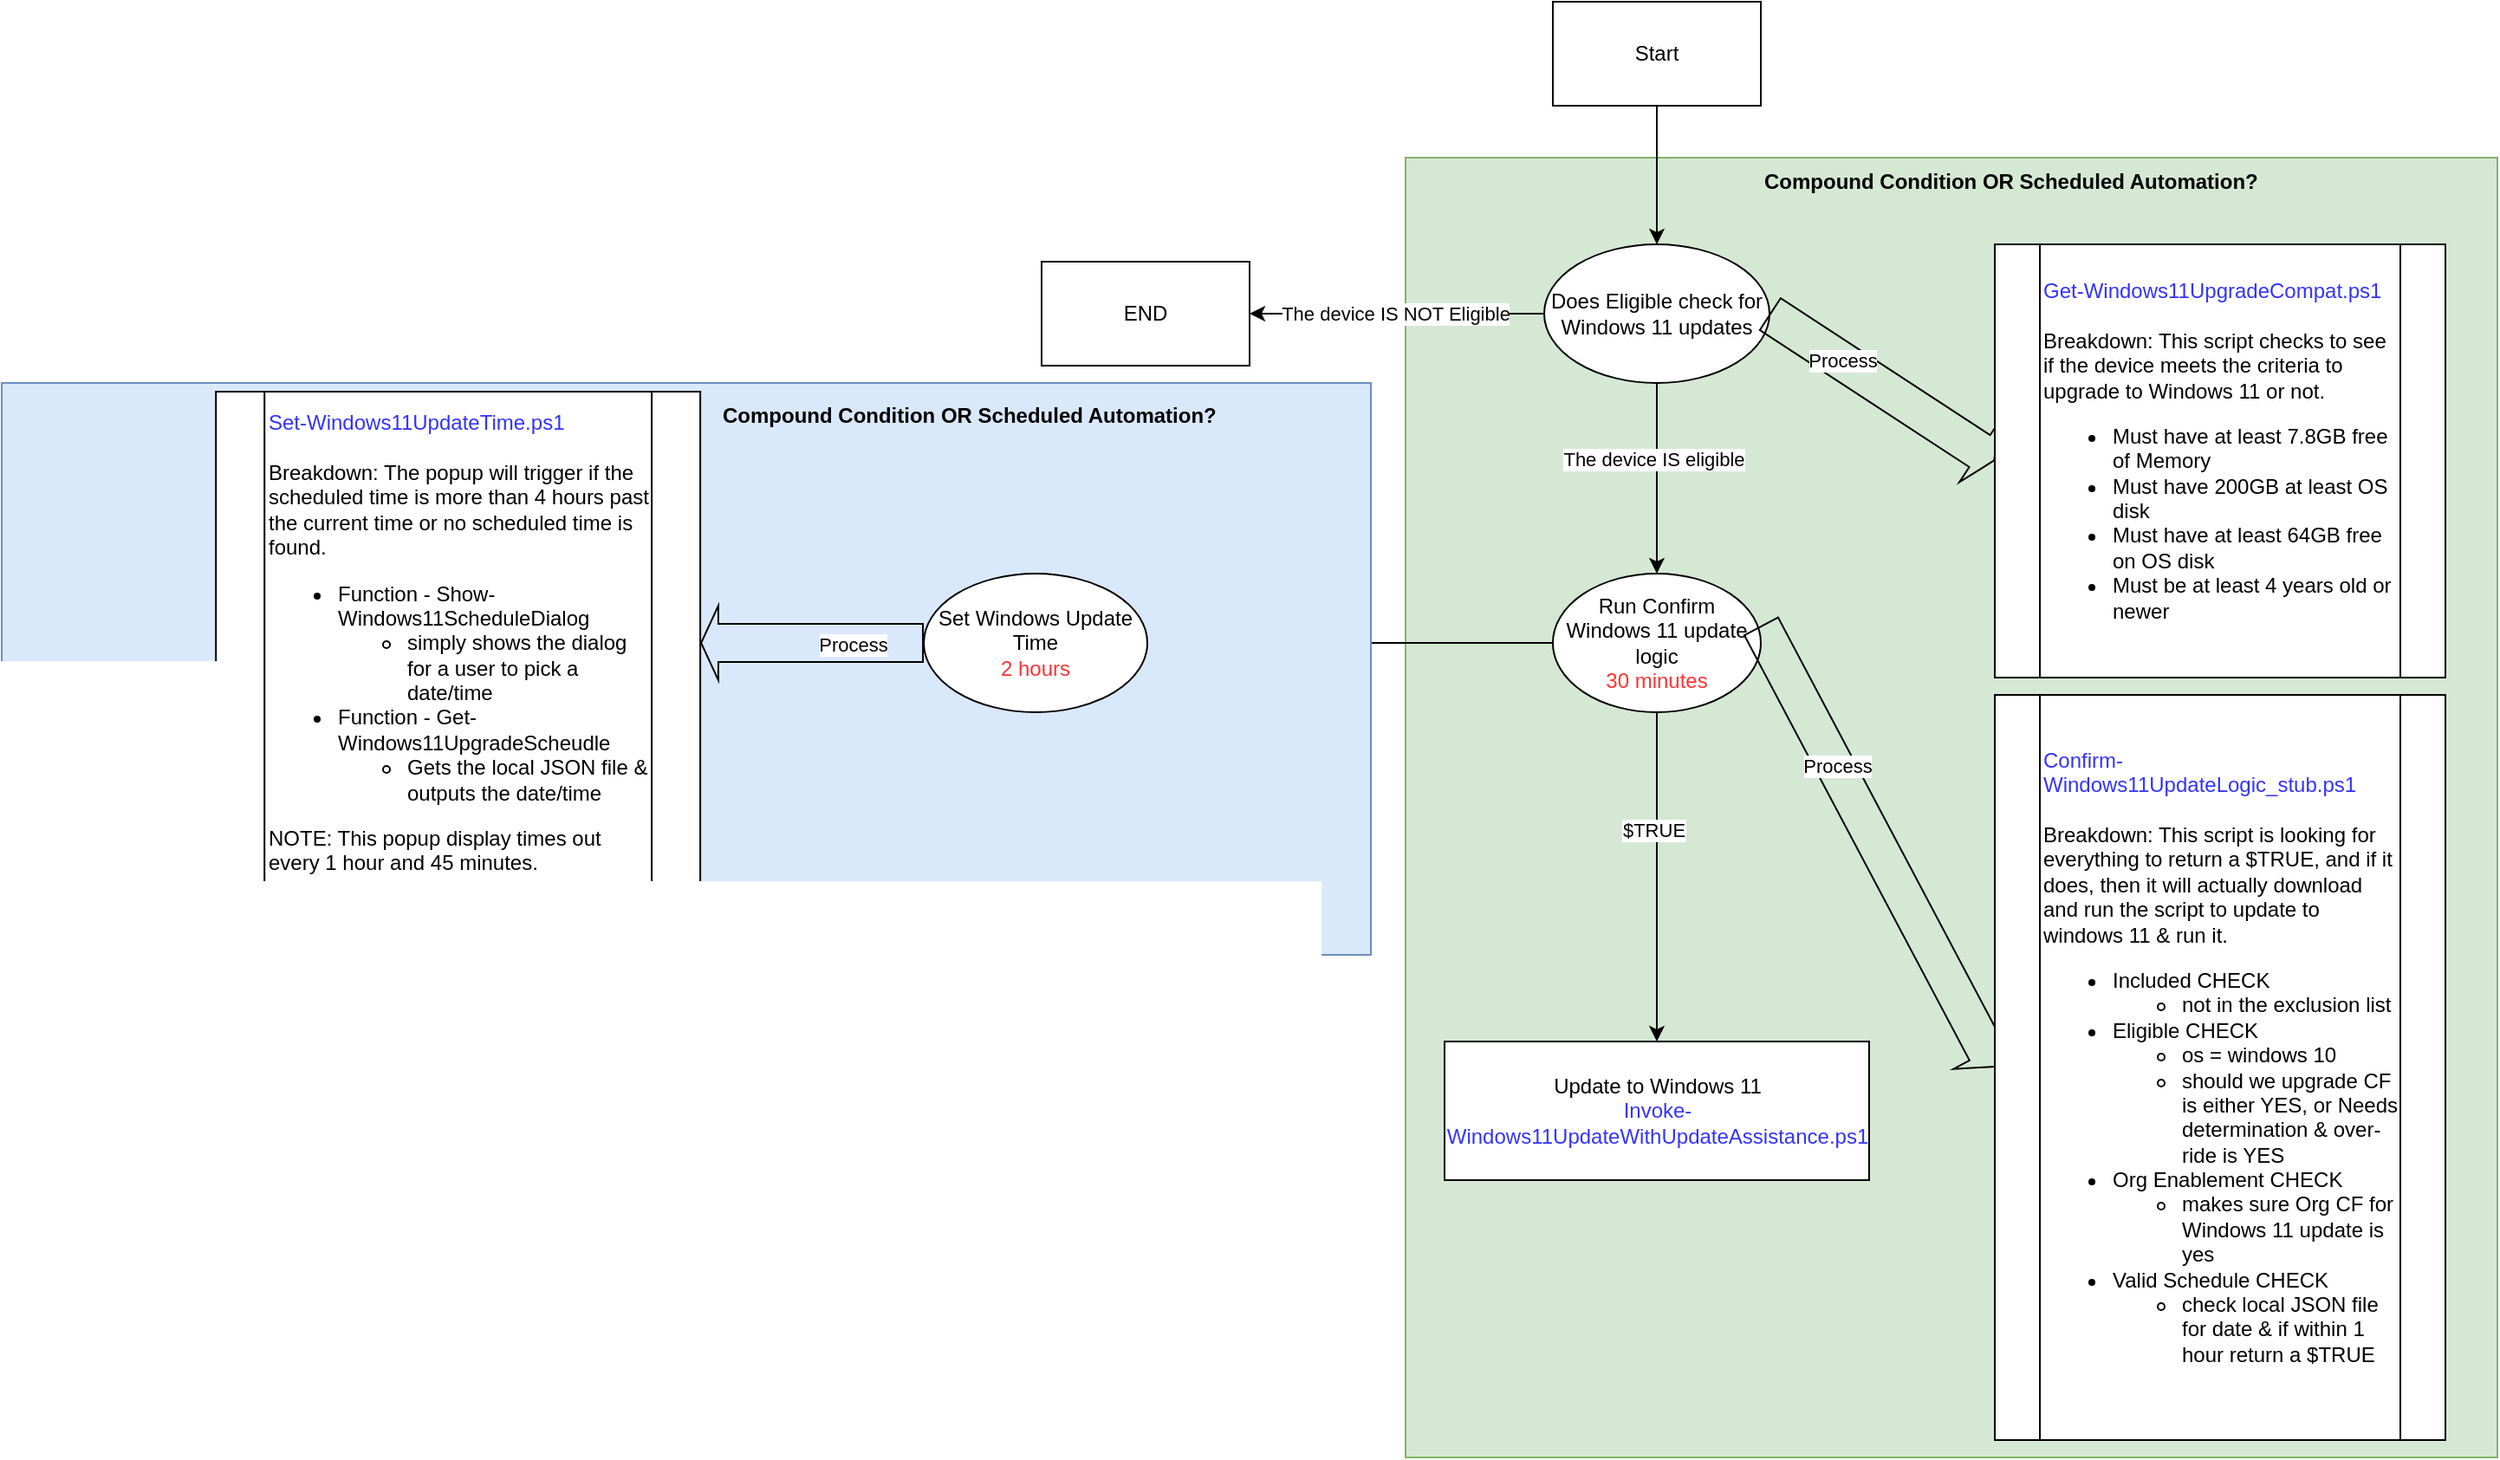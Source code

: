 <mxfile version="26.0.16">
  <diagram name="Page-1" id="Zj8bzgwwG2mClV4CN3vp">
    <mxGraphModel dx="2308" dy="807" grid="1" gridSize="10" guides="1" tooltips="1" connect="1" arrows="1" fold="1" page="1" pageScale="1" pageWidth="850" pageHeight="1100" math="0" shadow="0">
      <root>
        <mxCell id="0" />
        <mxCell id="1" parent="0" />
        <mxCell id="RM_DG2_5r83rVcYBaJv3-36" value="" style="rounded=0;whiteSpace=wrap;html=1;fillColor=#d5e8d4;strokeColor=#82b366;" vertex="1" parent="1">
          <mxGeometry x="240" y="150" width="630" height="750" as="geometry" />
        </mxCell>
        <mxCell id="RM_DG2_5r83rVcYBaJv3-5" style="edgeStyle=orthogonalEdgeStyle;rounded=0;orthogonalLoop=1;jettySize=auto;html=1;exitX=0.5;exitY=1;exitDx=0;exitDy=0;entryX=0.5;entryY=0;entryDx=0;entryDy=0;" edge="1" parent="1" source="RM_DG2_5r83rVcYBaJv3-1" target="RM_DG2_5r83rVcYBaJv3-3">
          <mxGeometry relative="1" as="geometry" />
        </mxCell>
        <mxCell id="RM_DG2_5r83rVcYBaJv3-1" value="Start" style="rounded=0;whiteSpace=wrap;html=1;" vertex="1" parent="1">
          <mxGeometry x="325" y="60" width="120" height="60" as="geometry" />
        </mxCell>
        <mxCell id="RM_DG2_5r83rVcYBaJv3-10" style="edgeStyle=orthogonalEdgeStyle;rounded=0;orthogonalLoop=1;jettySize=auto;html=1;exitX=0;exitY=0.5;exitDx=0;exitDy=0;entryX=1;entryY=0.5;entryDx=0;entryDy=0;" edge="1" parent="1" source="RM_DG2_5r83rVcYBaJv3-3" target="RM_DG2_5r83rVcYBaJv3-9">
          <mxGeometry relative="1" as="geometry" />
        </mxCell>
        <mxCell id="RM_DG2_5r83rVcYBaJv3-11" value="The device IS NOT Eligible" style="edgeLabel;html=1;align=center;verticalAlign=middle;resizable=0;points=[];" vertex="1" connectable="0" parent="RM_DG2_5r83rVcYBaJv3-10">
          <mxGeometry x="0.233" y="-3" relative="1" as="geometry">
            <mxPoint x="19" y="3" as="offset" />
          </mxGeometry>
        </mxCell>
        <mxCell id="RM_DG2_5r83rVcYBaJv3-13" style="edgeStyle=orthogonalEdgeStyle;rounded=0;orthogonalLoop=1;jettySize=auto;html=1;entryX=0.5;entryY=0;entryDx=0;entryDy=0;" edge="1" parent="1" source="RM_DG2_5r83rVcYBaJv3-3" target="RM_DG2_5r83rVcYBaJv3-12">
          <mxGeometry relative="1" as="geometry" />
        </mxCell>
        <mxCell id="RM_DG2_5r83rVcYBaJv3-14" value="The device IS eligible" style="edgeLabel;html=1;align=center;verticalAlign=middle;resizable=0;points=[];" vertex="1" connectable="0" parent="RM_DG2_5r83rVcYBaJv3-13">
          <mxGeometry x="-0.2" y="-2" relative="1" as="geometry">
            <mxPoint as="offset" />
          </mxGeometry>
        </mxCell>
        <mxCell id="RM_DG2_5r83rVcYBaJv3-3" value="Does Eligible check for Windows 11 updates" style="ellipse;whiteSpace=wrap;html=1;" vertex="1" parent="1">
          <mxGeometry x="320" y="200" width="130" height="80" as="geometry" />
        </mxCell>
        <mxCell id="RM_DG2_5r83rVcYBaJv3-6" value="" style="shape=flexArrow;endArrow=classic;html=1;rounded=0;width=22;endSize=2.97;exitX=1;exitY=0.5;exitDx=0;exitDy=0;entryX=0;entryY=0.5;entryDx=0;entryDy=0;" edge="1" parent="1" source="RM_DG2_5r83rVcYBaJv3-3" target="RM_DG2_5r83rVcYBaJv3-7">
          <mxGeometry width="50" height="50" relative="1" as="geometry">
            <mxPoint x="520" y="210" as="sourcePoint" />
            <mxPoint x="530" y="230" as="targetPoint" />
          </mxGeometry>
        </mxCell>
        <mxCell id="RM_DG2_5r83rVcYBaJv3-8" value="Process" style="edgeLabel;html=1;align=center;verticalAlign=middle;resizable=0;points=[];" vertex="1" connectable="0" parent="RM_DG2_5r83rVcYBaJv3-6">
          <mxGeometry x="-0.363" y="1" relative="1" as="geometry">
            <mxPoint as="offset" />
          </mxGeometry>
        </mxCell>
        <mxCell id="RM_DG2_5r83rVcYBaJv3-7" value="&lt;div&gt;&lt;font style=&quot;color: rgb(51, 51, 255);&quot;&gt;Get-Windows11UpgradeCompat.ps1&lt;/font&gt;&lt;/div&gt;&lt;div&gt;&lt;font style=&quot;color: rgb(51, 51, 255);&quot;&gt;&lt;br&gt;&lt;/font&gt;&lt;/div&gt;&lt;div&gt;&lt;font style=&quot;color: rgb(0, 0, 0);&quot;&gt;Breakdown: This script checks to see if the device meets the criteria to upgrade to Windows 11 or not.&lt;/font&gt;&lt;/div&gt;&lt;ul&gt;&lt;li&gt;Must have at least 7.8GB free of Memory&lt;/li&gt;&lt;li&gt;Must have 200GB at least OS disk&lt;/li&gt;&lt;li&gt;Must have at least 64GB free on OS disk&lt;/li&gt;&lt;li&gt;Must be at least 4 years old or newer&lt;/li&gt;&lt;/ul&gt;" style="shape=process;whiteSpace=wrap;html=1;backgroundOutline=1;align=left;" vertex="1" parent="1">
          <mxGeometry x="580" y="200" width="260" height="250" as="geometry" />
        </mxCell>
        <mxCell id="RM_DG2_5r83rVcYBaJv3-9" value="END" style="rounded=0;whiteSpace=wrap;html=1;" vertex="1" parent="1">
          <mxGeometry x="30" y="210" width="120" height="60" as="geometry" />
        </mxCell>
        <mxCell id="RM_DG2_5r83rVcYBaJv3-18" style="edgeStyle=orthogonalEdgeStyle;rounded=0;orthogonalLoop=1;jettySize=auto;html=1;exitX=0.5;exitY=1;exitDx=0;exitDy=0;entryX=0.5;entryY=0;entryDx=0;entryDy=0;" edge="1" parent="1" source="RM_DG2_5r83rVcYBaJv3-12" target="RM_DG2_5r83rVcYBaJv3-22">
          <mxGeometry relative="1" as="geometry">
            <mxPoint x="385" y="570" as="targetPoint" />
          </mxGeometry>
        </mxCell>
        <mxCell id="RM_DG2_5r83rVcYBaJv3-19" value="$TRUE" style="edgeLabel;html=1;align=center;verticalAlign=middle;resizable=0;points=[];" vertex="1" connectable="0" parent="RM_DG2_5r83rVcYBaJv3-18">
          <mxGeometry x="-0.288" y="-2" relative="1" as="geometry">
            <mxPoint as="offset" />
          </mxGeometry>
        </mxCell>
        <mxCell id="RM_DG2_5r83rVcYBaJv3-12" value="Run Confirm Windows 11 update logic&lt;br&gt;&lt;font style=&quot;color: rgb(255, 51, 51);&quot;&gt;30 minutes&lt;/font&gt;" style="ellipse;whiteSpace=wrap;html=1;" vertex="1" parent="1">
          <mxGeometry x="325" y="390" width="120" height="80" as="geometry" />
        </mxCell>
        <mxCell id="RM_DG2_5r83rVcYBaJv3-15" value="" style="shape=flexArrow;endArrow=classic;html=1;rounded=0;width=22;endSize=2.97;exitX=1;exitY=0.375;exitDx=0;exitDy=0;exitPerimeter=0;entryX=0;entryY=0.5;entryDx=0;entryDy=0;" edge="1" parent="1" source="RM_DG2_5r83rVcYBaJv3-12" target="RM_DG2_5r83rVcYBaJv3-17">
          <mxGeometry width="50" height="50" relative="1" as="geometry">
            <mxPoint x="470" y="410" as="sourcePoint" />
            <mxPoint x="540" y="410" as="targetPoint" />
          </mxGeometry>
        </mxCell>
        <mxCell id="RM_DG2_5r83rVcYBaJv3-16" value="Process" style="edgeLabel;html=1;align=center;verticalAlign=middle;resizable=0;points=[];" vertex="1" connectable="0" parent="RM_DG2_5r83rVcYBaJv3-15">
          <mxGeometry x="-0.363" y="1" relative="1" as="geometry">
            <mxPoint as="offset" />
          </mxGeometry>
        </mxCell>
        <mxCell id="RM_DG2_5r83rVcYBaJv3-17" value="&lt;div&gt;&lt;font style=&quot;color: rgb(51, 51, 255);&quot;&gt;Confirm-Windows11UpdateLogic_stub.ps1&lt;/font&gt;&lt;/div&gt;&lt;div&gt;&lt;font style=&quot;color: rgb(51, 51, 255);&quot;&gt;&lt;br&gt;&lt;/font&gt;&lt;/div&gt;&lt;div&gt;&lt;font style=&quot;color: rgb(0, 0, 0);&quot;&gt;Breakdown: This script is looking for everything to return a $TRUE, and if it does, then it will actually download and run the script to update to windows 11 &amp;amp; run it.&lt;/font&gt;&lt;/div&gt;&lt;ul&gt;&lt;li&gt;Included CHECK&lt;/li&gt;&lt;ul&gt;&lt;li&gt;not in the exclusion list&lt;/li&gt;&lt;/ul&gt;&lt;li&gt;Eligible CHECK&lt;/li&gt;&lt;ul&gt;&lt;li&gt;os = windows 10&lt;/li&gt;&lt;li style=&quot;&quot;&gt;should we upgrade CF is either YES, or Needs determination &amp;amp; over-ride is YES&lt;/li&gt;&lt;/ul&gt;&lt;li&gt;Org Enablement CHECK&lt;/li&gt;&lt;ul&gt;&lt;li&gt;makes sure Org CF for Windows 11 update is yes&lt;/li&gt;&lt;/ul&gt;&lt;li&gt;Valid Schedule CHECK&lt;/li&gt;&lt;ul&gt;&lt;li&gt;check local JSON file for date &amp;amp; if within 1 hour return a $TRUE&lt;/li&gt;&lt;/ul&gt;&lt;/ul&gt;" style="shape=process;whiteSpace=wrap;html=1;backgroundOutline=1;align=left;" vertex="1" parent="1">
          <mxGeometry x="580" y="460" width="260" height="430" as="geometry" />
        </mxCell>
        <mxCell id="RM_DG2_5r83rVcYBaJv3-22" value="Update to Windows 11&lt;div&gt;&lt;font style=&quot;color: rgb(51, 51, 255);&quot;&gt;Invoke-Windows11UpdateWithUpdateAssistance.ps1&lt;/font&gt;&lt;/div&gt;" style="rounded=0;whiteSpace=wrap;html=1;" vertex="1" parent="1">
          <mxGeometry x="262.5" y="660" width="245" height="80" as="geometry" />
        </mxCell>
        <mxCell id="RM_DG2_5r83rVcYBaJv3-20" style="edgeStyle=orthogonalEdgeStyle;rounded=0;orthogonalLoop=1;jettySize=auto;html=1;exitX=0;exitY=0.5;exitDx=0;exitDy=0;entryX=1;entryY=0.5;entryDx=0;entryDy=0;" edge="1" parent="1" source="RM_DG2_5r83rVcYBaJv3-12" target="RM_DG2_5r83rVcYBaJv3-23">
          <mxGeometry relative="1" as="geometry">
            <mxPoint x="190" y="430" as="targetPoint" />
          </mxGeometry>
        </mxCell>
        <mxCell id="RM_DG2_5r83rVcYBaJv3-21" value="$FALSE" style="edgeLabel;html=1;align=center;verticalAlign=middle;resizable=0;points=[];" vertex="1" connectable="0" parent="RM_DG2_5r83rVcYBaJv3-20">
          <mxGeometry x="0.195" y="1" relative="1" as="geometry">
            <mxPoint as="offset" />
          </mxGeometry>
        </mxCell>
        <mxCell id="RM_DG2_5r83rVcYBaJv3-34" value="" style="rounded=0;whiteSpace=wrap;html=1;fillColor=#dae8fc;strokeColor=#6c8ebf;" vertex="1" parent="1">
          <mxGeometry x="-570" y="280" width="790.0" height="330" as="geometry" />
        </mxCell>
        <mxCell id="RM_DG2_5r83rVcYBaJv3-23" value="Set Windows Update Time&lt;br&gt;&lt;font style=&quot;color: rgb(255, 51, 51);&quot;&gt;2 hours&lt;/font&gt;" style="ellipse;whiteSpace=wrap;html=1;" vertex="1" parent="1">
          <mxGeometry x="-37.959" y="390" width="128.98" height="80" as="geometry" />
        </mxCell>
        <mxCell id="RM_DG2_5r83rVcYBaJv3-24" value="" style="shape=flexArrow;endArrow=classic;html=1;rounded=0;width=22;endSize=2.97;exitX=0;exitY=0.5;exitDx=0;exitDy=0;entryX=1;entryY=0.5;entryDx=0;entryDy=0;" edge="1" parent="1" source="RM_DG2_5r83rVcYBaJv3-23" target="RM_DG2_5r83rVcYBaJv3-26">
          <mxGeometry width="50" height="50" relative="1" as="geometry">
            <mxPoint x="-231.429" y="422.5" as="sourcePoint" />
            <mxPoint x="-156.19" y="430" as="targetPoint" />
          </mxGeometry>
        </mxCell>
        <mxCell id="RM_DG2_5r83rVcYBaJv3-25" value="Process" style="edgeLabel;html=1;align=center;verticalAlign=middle;resizable=0;points=[];" vertex="1" connectable="0" parent="RM_DG2_5r83rVcYBaJv3-24">
          <mxGeometry x="-0.363" y="1" relative="1" as="geometry">
            <mxPoint as="offset" />
          </mxGeometry>
        </mxCell>
        <mxCell id="RM_DG2_5r83rVcYBaJv3-26" value="&lt;div&gt;&lt;font style=&quot;color: rgb(51, 51, 255);&quot;&gt;Set-Windows11UpdateTime.ps1&lt;/font&gt;&lt;/div&gt;&lt;div&gt;&lt;font style=&quot;color: rgb(51, 51, 255);&quot;&gt;&lt;br&gt;&lt;/font&gt;&lt;/div&gt;&lt;div&gt;&lt;font style=&quot;color: rgb(0, 0, 0);&quot;&gt;Breakdown: The popup will trigger if the scheduled time is more than 4 hours past the current time or no scheduled time is found.&lt;/font&gt;&lt;/div&gt;&lt;ul&gt;&lt;li&gt;Function - Show-Windows11ScheduleDialog&lt;/li&gt;&lt;ul&gt;&lt;li&gt;simply shows the dialog for a user to pick a date/time&lt;/li&gt;&lt;/ul&gt;&lt;li&gt;Function - Get-Windows11UpgradeScheudle&lt;/li&gt;&lt;ul&gt;&lt;li&gt;Gets the local JSON file &amp;amp; outputs the date/time&lt;/li&gt;&lt;/ul&gt;&lt;/ul&gt;&lt;div&gt;NOTE: This popup display times out every 1 hour and 45 minutes.&lt;/div&gt;" style="shape=process;whiteSpace=wrap;html=1;backgroundOutline=1;align=left;" vertex="1" parent="1">
          <mxGeometry x="-446.395" y="285" width="279.456" height="290" as="geometry" />
        </mxCell>
        <mxCell id="RM_DG2_5r83rVcYBaJv3-35" value="&lt;b&gt;Compound Condition OR Scheduled Automation?&lt;/b&gt;" style="text;html=1;align=left;verticalAlign=top;whiteSpace=wrap;rounded=0;" vertex="1" parent="1">
          <mxGeometry x="-156.19" y="285" width="322.449" height="60" as="geometry" />
        </mxCell>
        <mxCell id="RM_DG2_5r83rVcYBaJv3-38" value="&lt;b&gt;Compound Condition OR Scheduled Automation?&lt;/b&gt;" style="text;html=1;align=left;verticalAlign=top;whiteSpace=wrap;rounded=0;" vertex="1" parent="1">
          <mxGeometry x="445.0" y="150" width="322.449" height="60" as="geometry" />
        </mxCell>
      </root>
    </mxGraphModel>
  </diagram>
</mxfile>
